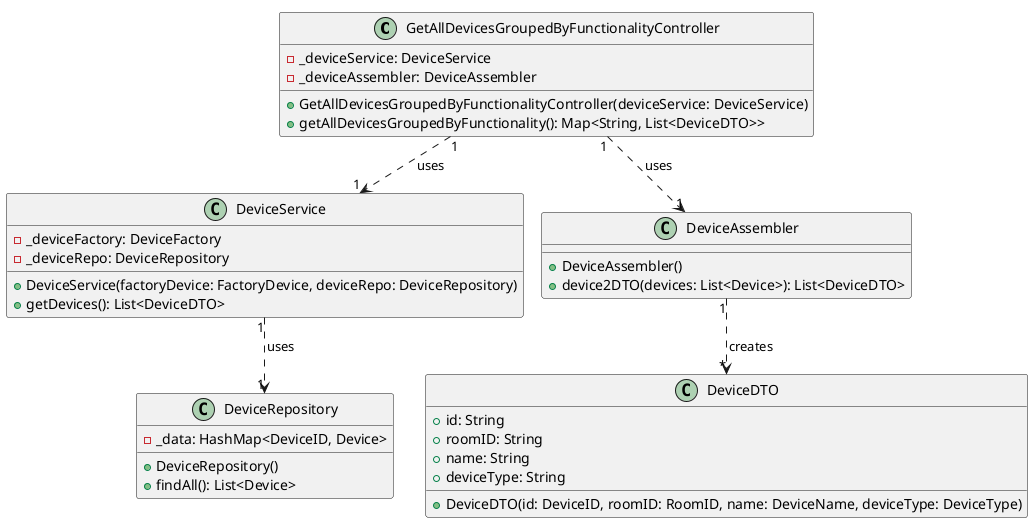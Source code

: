 @startuml
'https://plantuml.com/class-diagram
!pragma layout smetana

class GetAllDevicesGroupedByFunctionalityController {
    -_deviceService: DeviceService
    -_deviceAssembler: DeviceAssembler

    +GetAllDevicesGroupedByFunctionalityController(deviceService: DeviceService)
    +getAllDevicesGroupedByFunctionality(): Map<String, List<DeviceDTO>>

}

class DeviceService {
    -_deviceFactory: DeviceFactory
    -_deviceRepo: DeviceRepository
    +DeviceService(factoryDevice: FactoryDevice, deviceRepo: DeviceRepository)
    +getDevices(): List<DeviceDTO>
}

class DeviceRepository {
    -_data: HashMap<DeviceID, Device>
    +DeviceRepository()
    +findAll(): List<Device>
}

class DeviceAssembler {
    +DeviceAssembler()
    +device2DTO(devices: List<Device>): List<DeviceDTO>
}

class DeviceDTO {
    +id: String
    +roomID: String
    +name: String
    +deviceType: String
    +DeviceDTO(id: DeviceID, roomID: RoomID, name: DeviceName, deviceType: DeviceType)
}

GetAllDevicesGroupedByFunctionalityController "1" ..> "1" DeviceService: uses
DeviceService "1" ..> "1" DeviceRepository: uses
GetAllDevicesGroupedByFunctionalityController "1" ..> "1" DeviceAssembler: uses
DeviceAssembler "1" ..> "*" DeviceDTO: creates
@enduml